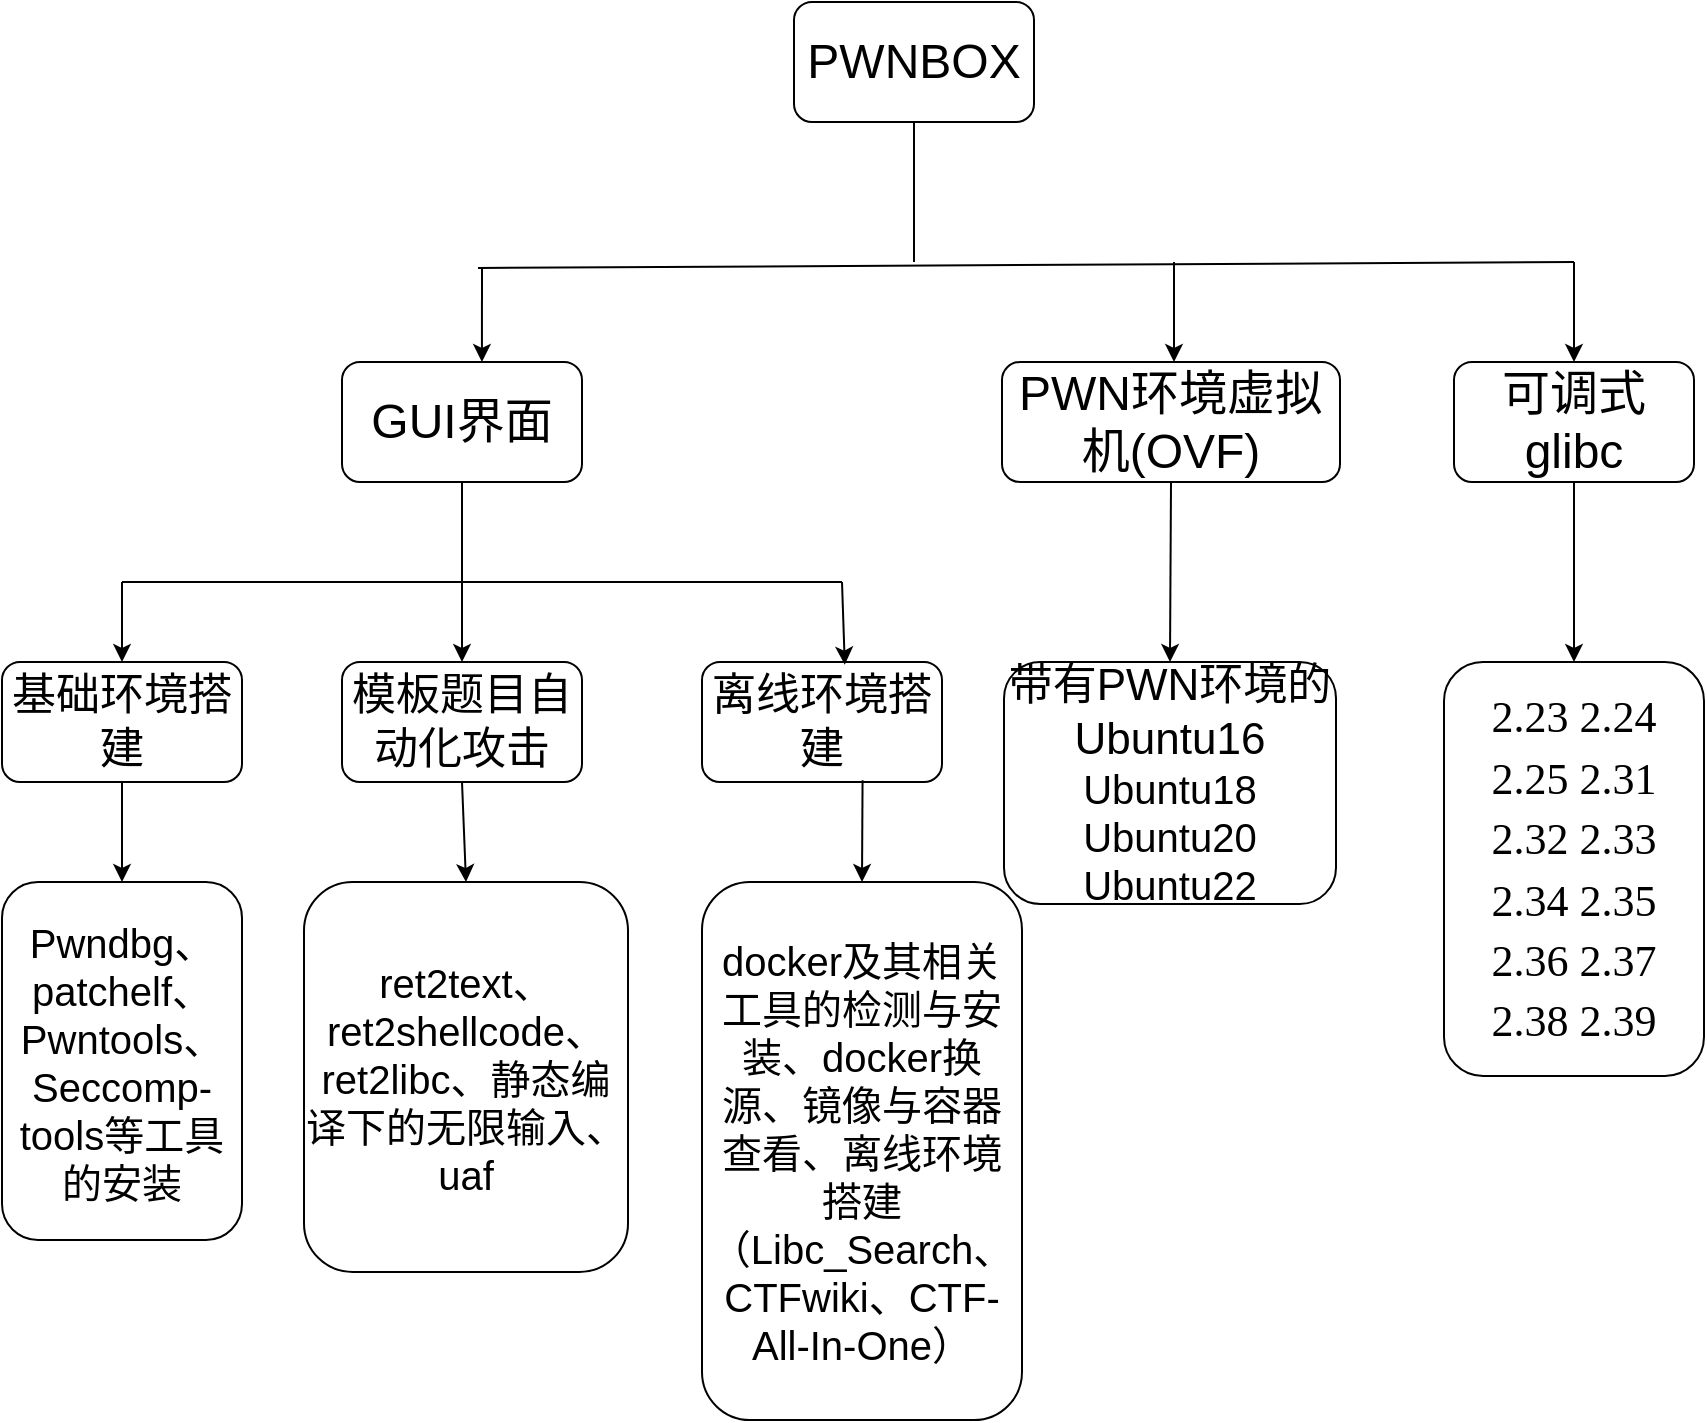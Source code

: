 <mxfile version="26.2.13">
  <diagram name="第 1 页" id="qSSBmuFkB8SRD-swPDqH">
    <mxGraphModel dx="1926" dy="601" grid="0" gridSize="10" guides="1" tooltips="1" connect="1" arrows="1" fold="1" page="1" pageScale="1" pageWidth="827" pageHeight="1169" math="0" shadow="0">
      <root>
        <mxCell id="0" />
        <mxCell id="1" parent="0" />
        <mxCell id="IPNNbplmGUOKHYBkvyw0-1" value="&lt;font style=&quot;font-size: 24px;&quot;&gt;PWNBOX&lt;/font&gt;" style="rounded=1;whiteSpace=wrap;html=1;" parent="1" vertex="1">
          <mxGeometry x="230" y="10" width="120" height="60" as="geometry" />
        </mxCell>
        <mxCell id="IPNNbplmGUOKHYBkvyw0-2" value="&lt;font style=&quot;font-size: 24px;&quot;&gt;GUI界面&lt;/font&gt;" style="rounded=1;whiteSpace=wrap;html=1;" parent="1" vertex="1">
          <mxGeometry x="4" y="190" width="120" height="60" as="geometry" />
        </mxCell>
        <mxCell id="IPNNbplmGUOKHYBkvyw0-3" value="&lt;font style=&quot;font-size: 24px;&quot;&gt;PWN环境虚拟机(OVF)&lt;/font&gt;" style="rounded=1;whiteSpace=wrap;html=1;" parent="1" vertex="1">
          <mxGeometry x="334" y="190" width="169" height="60" as="geometry" />
        </mxCell>
        <mxCell id="IPNNbplmGUOKHYBkvyw0-4" value="&lt;font style=&quot;font-size: 24px;&quot;&gt;可调式glibc&lt;/font&gt;" style="rounded=1;whiteSpace=wrap;html=1;" parent="1" vertex="1">
          <mxGeometry x="560" y="190" width="120" height="60" as="geometry" />
        </mxCell>
        <mxCell id="IPNNbplmGUOKHYBkvyw0-6" value="&lt;div&gt;&lt;font style=&quot;font-size: 22px;&quot;&gt;带有PWN环境的&lt;/font&gt;&lt;/div&gt;&lt;font style=&quot;font-size: 22px;&quot;&gt;Ubuntu16&lt;/font&gt;&lt;div&gt;&lt;font style=&quot;font-size: 20px;&quot;&gt;Ubuntu18&lt;/font&gt;&lt;/div&gt;&lt;div&gt;&lt;font style=&quot;font-size: 20px;&quot;&gt;Ubuntu20&lt;/font&gt;&lt;/div&gt;&lt;div&gt;&lt;font style=&quot;font-size: 20px;&quot;&gt;Ubuntu22&lt;/font&gt;&lt;/div&gt;" style="rounded=1;whiteSpace=wrap;html=1;" parent="1" vertex="1">
          <mxGeometry x="335" y="340" width="166" height="121" as="geometry" />
        </mxCell>
        <mxCell id="IPNNbplmGUOKHYBkvyw0-7" value="&lt;p style=&quot;margin-top: 3pt; margin-bottom: 3pt;&quot; align=&quot;center&quot; class=&quot;MsoNormal&quot;&gt;&lt;font style=&quot;font-size: 22px;&quot;&gt;&lt;span style=&quot;font-family: 宋体;&quot;&gt;2.23&amp;nbsp;&lt;/span&gt;&lt;span style=&quot;font-family: 宋体; background-color: initial;&quot;&gt;2.24&lt;/span&gt;&lt;/font&gt;&lt;/p&gt;&lt;p style=&quot;margin-top: 3pt; margin-bottom: 3pt;&quot; align=&quot;center&quot; class=&quot;MsoNormal&quot;&gt;&lt;font style=&quot;font-size: 22px;&quot;&gt;&lt;span style=&quot;font-family: 宋体;&quot;&gt;2.25&amp;nbsp;&lt;/span&gt;&lt;span style=&quot;font-family: 宋体; background-color: initial;&quot;&gt;2.31&lt;/span&gt;&lt;/font&gt;&lt;/p&gt;&lt;p style=&quot;margin-top: 3pt; margin-bottom: 3pt;&quot; align=&quot;center&quot; class=&quot;MsoNormal&quot;&gt;&lt;font style=&quot;font-size: 22px;&quot;&gt;&lt;span style=&quot;font-family: 宋体;&quot;&gt;2.32&amp;nbsp;&lt;/span&gt;&lt;span style=&quot;font-family: 宋体; background-color: initial;&quot;&gt;2.33&lt;/span&gt;&lt;/font&gt;&lt;/p&gt;&lt;p style=&quot;margin-top: 3pt; margin-bottom: 3pt;&quot; align=&quot;center&quot; class=&quot;MsoNormal&quot;&gt;&lt;font style=&quot;font-size: 22px;&quot;&gt;&lt;span style=&quot;font-family: 宋体;&quot;&gt;2.34&amp;nbsp;&lt;/span&gt;&lt;span style=&quot;font-family: 宋体; background-color: initial;&quot;&gt;2.35&lt;/span&gt;&lt;/font&gt;&lt;/p&gt;&lt;p style=&quot;margin-top: 3pt; margin-bottom: 3pt;&quot; align=&quot;center&quot; class=&quot;MsoNormal&quot;&gt;&lt;font style=&quot;font-size: 22px;&quot;&gt;&lt;span style=&quot;font-family: 宋体;&quot;&gt;2.36&amp;nbsp;&lt;/span&gt;&lt;span style=&quot;font-family: 宋体; background-color: initial;&quot;&gt;2.37&lt;/span&gt;&lt;/font&gt;&lt;/p&gt;&lt;p style=&quot;margin-top: 3pt; margin-bottom: 3pt;&quot; align=&quot;center&quot; class=&quot;MsoNormal&quot;&gt;&lt;font style=&quot;font-size: 22px;&quot;&gt;&lt;span style=&quot;font-family: 宋体;&quot;&gt;2.38&amp;nbsp;&lt;/span&gt;&lt;span style=&quot;font-family: 宋体; background-color: initial;&quot;&gt;2.39&lt;/span&gt;&lt;/font&gt;&lt;/p&gt;" style="rounded=1;whiteSpace=wrap;html=1;" parent="1" vertex="1">
          <mxGeometry x="555" y="340" width="130" height="207" as="geometry" />
        </mxCell>
        <mxCell id="IPNNbplmGUOKHYBkvyw0-9" value="&lt;font style=&quot;font-size: 22px;&quot;&gt;基础环境搭建&lt;/font&gt;" style="rounded=1;whiteSpace=wrap;html=1;" parent="1" vertex="1">
          <mxGeometry x="-166" y="340" width="120" height="60" as="geometry" />
        </mxCell>
        <mxCell id="IPNNbplmGUOKHYBkvyw0-10" value="&lt;font style=&quot;font-size: 22px;&quot;&gt;模板题目自动化攻击&lt;/font&gt;" style="rounded=1;whiteSpace=wrap;html=1;" parent="1" vertex="1">
          <mxGeometry x="4" y="340" width="120" height="60" as="geometry" />
        </mxCell>
        <mxCell id="IPNNbplmGUOKHYBkvyw0-11" value="&lt;font style=&quot;font-size: 22px;&quot;&gt;离线环境搭建&lt;/font&gt;" style="rounded=1;whiteSpace=wrap;html=1;" parent="1" vertex="1">
          <mxGeometry x="184" y="340" width="120" height="60" as="geometry" />
        </mxCell>
        <mxCell id="IPNNbplmGUOKHYBkvyw0-12" value="&lt;font style=&quot;font-size: 20px;&quot;&gt;Pwndbg、patchelf、Pwntools、Seccomp-tools等工具的安装&lt;/font&gt;" style="rounded=1;whiteSpace=wrap;html=1;" parent="1" vertex="1">
          <mxGeometry x="-166" y="450" width="120" height="179" as="geometry" />
        </mxCell>
        <mxCell id="IPNNbplmGUOKHYBkvyw0-13" value="&lt;font style=&quot;font-size: 20px;&quot;&gt;ret2text、ret2shellcode、ret2libc、静态编译下的无限输入、uaf&lt;/font&gt;" style="rounded=1;whiteSpace=wrap;html=1;" parent="1" vertex="1">
          <mxGeometry x="-15" y="450" width="162" height="195" as="geometry" />
        </mxCell>
        <mxCell id="IPNNbplmGUOKHYBkvyw0-14" value="&lt;font style=&quot;font-size: 20px;&quot;&gt;docker及其相关工具的检测与安装、docker换源、镜像与容器查看、离线环境搭建（Libc_Search、CTFwiki、CTF-All-In-One）&lt;/font&gt;" style="rounded=1;whiteSpace=wrap;html=1;" parent="1" vertex="1">
          <mxGeometry x="184" y="450" width="160" height="269" as="geometry" />
        </mxCell>
        <mxCell id="ojYjNeCnwO2yhedsQxVQ-4" value="" style="endArrow=none;html=1;rounded=0;entryX=0.5;entryY=1;entryDx=0;entryDy=0;" parent="1" target="IPNNbplmGUOKHYBkvyw0-1" edge="1">
          <mxGeometry width="50" height="50" relative="1" as="geometry">
            <mxPoint x="290" y="140" as="sourcePoint" />
            <mxPoint x="260" y="262" as="targetPoint" />
          </mxGeometry>
        </mxCell>
        <mxCell id="ojYjNeCnwO2yhedsQxVQ-5" value="" style="endArrow=none;html=1;rounded=0;" parent="1" edge="1">
          <mxGeometry width="50" height="50" relative="1" as="geometry">
            <mxPoint x="72" y="143" as="sourcePoint" />
            <mxPoint x="620" y="140" as="targetPoint" />
          </mxGeometry>
        </mxCell>
        <mxCell id="ojYjNeCnwO2yhedsQxVQ-6" value="" style="endArrow=classic;html=1;rounded=0;entryX=0.583;entryY=0;entryDx=0;entryDy=0;entryPerimeter=0;" parent="1" target="IPNNbplmGUOKHYBkvyw0-2" edge="1">
          <mxGeometry width="50" height="50" relative="1" as="geometry">
            <mxPoint x="74" y="143" as="sourcePoint" />
            <mxPoint x="260" y="260" as="targetPoint" />
          </mxGeometry>
        </mxCell>
        <mxCell id="ojYjNeCnwO2yhedsQxVQ-8" value="" style="endArrow=classic;html=1;rounded=0;entryX=0.5;entryY=0;entryDx=0;entryDy=0;" parent="1" edge="1">
          <mxGeometry width="50" height="50" relative="1" as="geometry">
            <mxPoint x="420" y="140" as="sourcePoint" />
            <mxPoint x="420" y="190" as="targetPoint" />
          </mxGeometry>
        </mxCell>
        <mxCell id="ojYjNeCnwO2yhedsQxVQ-9" value="" style="endArrow=classic;html=1;rounded=0;entryX=0.5;entryY=0;entryDx=0;entryDy=0;" parent="1" target="IPNNbplmGUOKHYBkvyw0-4" edge="1">
          <mxGeometry width="50" height="50" relative="1" as="geometry">
            <mxPoint x="620" y="140" as="sourcePoint" />
            <mxPoint x="430" y="200" as="targetPoint" />
          </mxGeometry>
        </mxCell>
        <mxCell id="ojYjNeCnwO2yhedsQxVQ-10" value="" style="endArrow=classic;html=1;rounded=0;entryX=0.5;entryY=0;entryDx=0;entryDy=0;" parent="1" target="IPNNbplmGUOKHYBkvyw0-9" edge="1">
          <mxGeometry width="50" height="50" relative="1" as="geometry">
            <mxPoint x="-106" y="300" as="sourcePoint" />
            <mxPoint x="214" y="320" as="targetPoint" />
          </mxGeometry>
        </mxCell>
        <mxCell id="ojYjNeCnwO2yhedsQxVQ-11" value="" style="endArrow=none;html=1;rounded=0;exitX=0.5;exitY=1;exitDx=0;exitDy=0;" parent="1" source="IPNNbplmGUOKHYBkvyw0-2" edge="1">
          <mxGeometry width="50" height="50" relative="1" as="geometry">
            <mxPoint x="164" y="370" as="sourcePoint" />
            <mxPoint x="64" y="300" as="targetPoint" />
          </mxGeometry>
        </mxCell>
        <mxCell id="ojYjNeCnwO2yhedsQxVQ-12" value="" style="endArrow=none;html=1;rounded=0;" parent="1" edge="1">
          <mxGeometry width="50" height="50" relative="1" as="geometry">
            <mxPoint x="-106" y="300" as="sourcePoint" />
            <mxPoint x="254" y="300" as="targetPoint" />
          </mxGeometry>
        </mxCell>
        <mxCell id="ojYjNeCnwO2yhedsQxVQ-13" value="" style="endArrow=classic;html=1;rounded=0;entryX=0.5;entryY=0;entryDx=0;entryDy=0;" parent="1" target="IPNNbplmGUOKHYBkvyw0-10" edge="1">
          <mxGeometry width="50" height="50" relative="1" as="geometry">
            <mxPoint x="64" y="300" as="sourcePoint" />
            <mxPoint x="214" y="320" as="targetPoint" />
          </mxGeometry>
        </mxCell>
        <mxCell id="ojYjNeCnwO2yhedsQxVQ-14" value="" style="endArrow=classic;html=1;rounded=0;entryX=0.595;entryY=0.022;entryDx=0;entryDy=0;entryPerimeter=0;" parent="1" target="IPNNbplmGUOKHYBkvyw0-11" edge="1">
          <mxGeometry width="50" height="50" relative="1" as="geometry">
            <mxPoint x="254" y="300" as="sourcePoint" />
            <mxPoint x="214" y="320" as="targetPoint" />
          </mxGeometry>
        </mxCell>
        <mxCell id="ojYjNeCnwO2yhedsQxVQ-15" value="" style="endArrow=classic;html=1;rounded=0;entryX=0.5;entryY=0;entryDx=0;entryDy=0;exitX=0.5;exitY=1;exitDx=0;exitDy=0;" parent="1" source="IPNNbplmGUOKHYBkvyw0-3" target="IPNNbplmGUOKHYBkvyw0-6" edge="1">
          <mxGeometry width="50" height="50" relative="1" as="geometry">
            <mxPoint x="100" y="370" as="sourcePoint" />
            <mxPoint x="150" y="320" as="targetPoint" />
          </mxGeometry>
        </mxCell>
        <mxCell id="ojYjNeCnwO2yhedsQxVQ-17" value="" style="endArrow=classic;html=1;rounded=0;entryX=0.5;entryY=0;entryDx=0;entryDy=0;exitX=0.5;exitY=1;exitDx=0;exitDy=0;" parent="1" source="IPNNbplmGUOKHYBkvyw0-4" target="IPNNbplmGUOKHYBkvyw0-7" edge="1">
          <mxGeometry width="50" height="50" relative="1" as="geometry">
            <mxPoint x="430" y="260" as="sourcePoint" />
            <mxPoint x="430" y="350" as="targetPoint" />
          </mxGeometry>
        </mxCell>
        <mxCell id="ojYjNeCnwO2yhedsQxVQ-18" value="" style="endArrow=classic;html=1;rounded=0;exitX=0.5;exitY=1;exitDx=0;exitDy=0;entryX=0.5;entryY=0;entryDx=0;entryDy=0;" parent="1" source="IPNNbplmGUOKHYBkvyw0-9" target="IPNNbplmGUOKHYBkvyw0-12" edge="1">
          <mxGeometry width="50" height="50" relative="1" as="geometry">
            <mxPoint x="174" y="430" as="sourcePoint" />
            <mxPoint x="224" y="380" as="targetPoint" />
          </mxGeometry>
        </mxCell>
        <mxCell id="ojYjNeCnwO2yhedsQxVQ-19" value="" style="endArrow=classic;html=1;rounded=0;exitX=0.5;exitY=1;exitDx=0;exitDy=0;entryX=0.5;entryY=0;entryDx=0;entryDy=0;" parent="1" source="IPNNbplmGUOKHYBkvyw0-10" target="IPNNbplmGUOKHYBkvyw0-13" edge="1">
          <mxGeometry width="50" height="50" relative="1" as="geometry">
            <mxPoint x="-96" y="410" as="sourcePoint" />
            <mxPoint x="-96" y="460" as="targetPoint" />
          </mxGeometry>
        </mxCell>
        <mxCell id="ojYjNeCnwO2yhedsQxVQ-20" value="" style="endArrow=classic;html=1;rounded=0;entryX=0.5;entryY=0;entryDx=0;entryDy=0;exitX=0.669;exitY=0.985;exitDx=0;exitDy=0;exitPerimeter=0;" parent="1" source="IPNNbplmGUOKHYBkvyw0-11" target="IPNNbplmGUOKHYBkvyw0-14" edge="1">
          <mxGeometry width="50" height="50" relative="1" as="geometry">
            <mxPoint x="-86" y="420" as="sourcePoint" />
            <mxPoint x="-86" y="470" as="targetPoint" />
          </mxGeometry>
        </mxCell>
      </root>
    </mxGraphModel>
  </diagram>
</mxfile>
